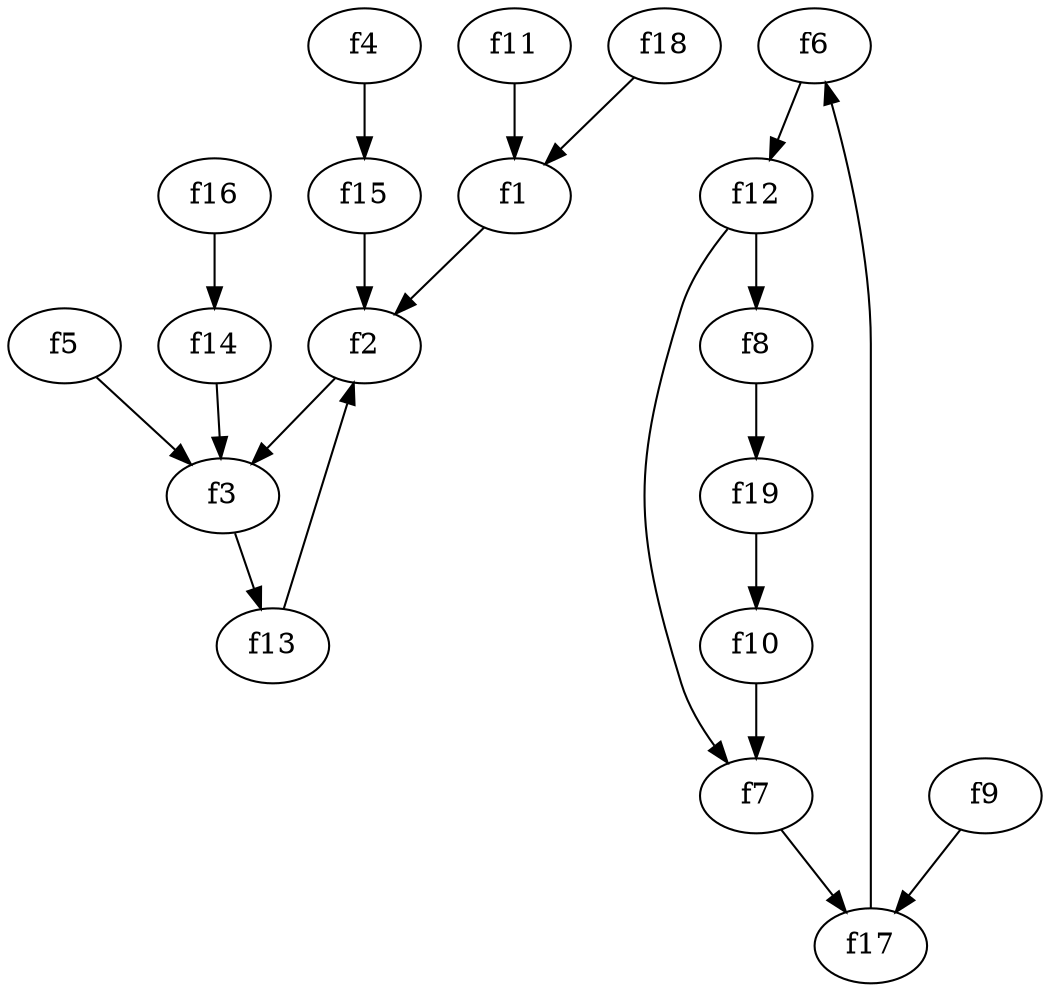 strict digraph  {
f1;
f2;
f3;
f4;
f5;
f6;
f7;
f8;
f9;
f10;
f11;
f12;
f13;
f14;
f15;
f16;
f17;
f18;
f19;
f1 -> f2  [weight=2];
f2 -> f3  [weight=2];
f3 -> f13  [weight=2];
f4 -> f15  [weight=2];
f5 -> f3  [weight=2];
f6 -> f12  [weight=2];
f7 -> f17  [weight=2];
f8 -> f19  [weight=2];
f9 -> f17  [weight=2];
f10 -> f7  [weight=2];
f11 -> f1  [weight=2];
f12 -> f7  [weight=2];
f12 -> f8  [weight=2];
f13 -> f2  [weight=2];
f14 -> f3  [weight=2];
f15 -> f2  [weight=2];
f16 -> f14  [weight=2];
f17 -> f6  [weight=2];
f18 -> f1  [weight=2];
f19 -> f10  [weight=2];
}
